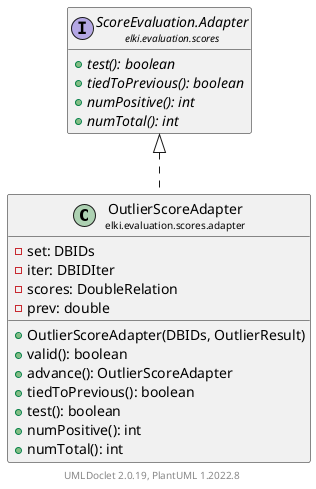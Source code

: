 @startuml
    remove .*\.(Instance|Par|Parameterizer|Factory)$
    set namespaceSeparator none
    hide empty fields
    hide empty methods

    class "<size:14>OutlierScoreAdapter\n<size:10>elki.evaluation.scores.adapter" as elki.evaluation.scores.adapter.OutlierScoreAdapter [[OutlierScoreAdapter.html]] {
        -set: DBIDs
        -iter: DBIDIter
        -scores: DoubleRelation
        -prev: double
        +OutlierScoreAdapter(DBIDs, OutlierResult)
        +valid(): boolean
        +advance(): OutlierScoreAdapter
        +tiedToPrevious(): boolean
        +test(): boolean
        +numPositive(): int
        +numTotal(): int
    }

    interface "<size:14>ScoreEvaluation.Adapter\n<size:10>elki.evaluation.scores" as elki.evaluation.scores.ScoreEvaluation.Adapter [[../ScoreEvaluation.Adapter.html]] {
        {abstract} +test(): boolean
        {abstract} +tiedToPrevious(): boolean
        {abstract} +numPositive(): int
        {abstract} +numTotal(): int
    }

    elki.evaluation.scores.ScoreEvaluation.Adapter <|.. elki.evaluation.scores.adapter.OutlierScoreAdapter

    center footer UMLDoclet 2.0.19, PlantUML 1.2022.8
@enduml
